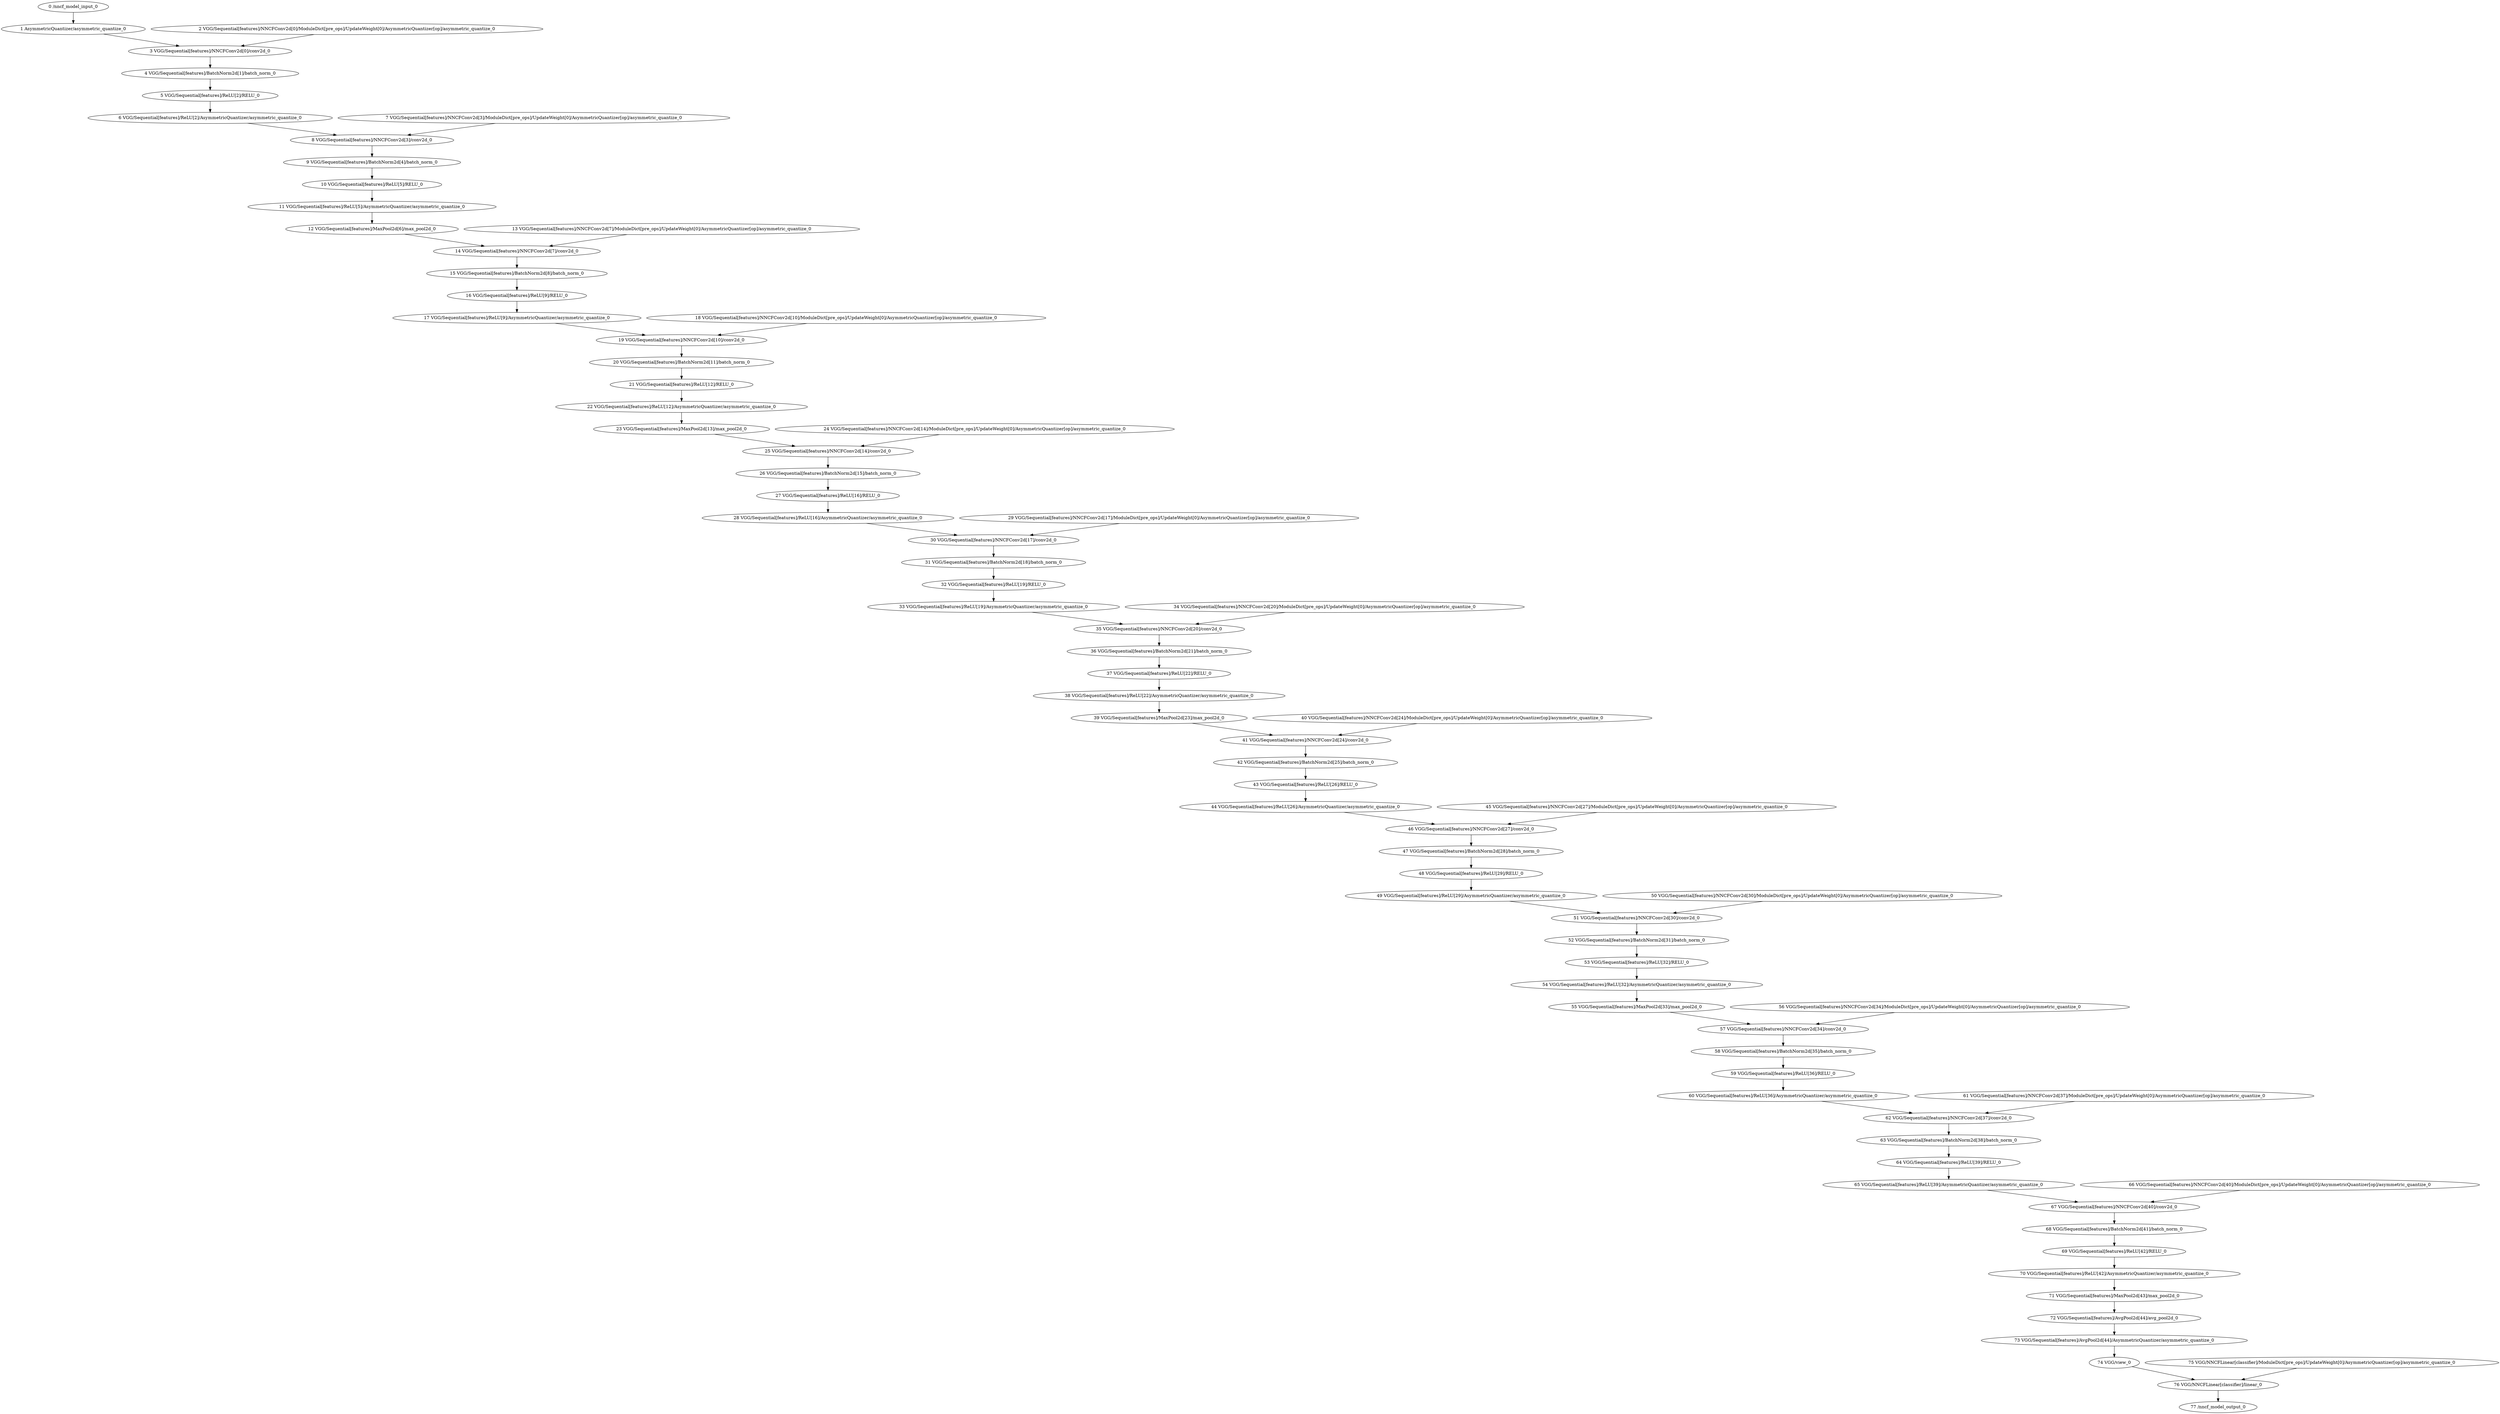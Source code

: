 strict digraph  {
"0 /nncf_model_input_0" [id=0, type=nncf_model_input];
"1 AsymmetricQuantizer/asymmetric_quantize_0" [id=1, type=asymmetric_quantize];
"2 VGG/Sequential[features]/NNCFConv2d[0]/ModuleDict[pre_ops]/UpdateWeight[0]/AsymmetricQuantizer[op]/asymmetric_quantize_0" [id=2, type=asymmetric_quantize];
"3 VGG/Sequential[features]/NNCFConv2d[0]/conv2d_0" [id=3, type=conv2d];
"4 VGG/Sequential[features]/BatchNorm2d[1]/batch_norm_0" [id=4, type=batch_norm];
"5 VGG/Sequential[features]/ReLU[2]/RELU_0" [id=5, type=RELU];
"6 VGG/Sequential[features]/ReLU[2]/AsymmetricQuantizer/asymmetric_quantize_0" [id=6, type=asymmetric_quantize];
"7 VGG/Sequential[features]/NNCFConv2d[3]/ModuleDict[pre_ops]/UpdateWeight[0]/AsymmetricQuantizer[op]/asymmetric_quantize_0" [id=7, type=asymmetric_quantize];
"8 VGG/Sequential[features]/NNCFConv2d[3]/conv2d_0" [id=8, type=conv2d];
"9 VGG/Sequential[features]/BatchNorm2d[4]/batch_norm_0" [id=9, type=batch_norm];
"10 VGG/Sequential[features]/ReLU[5]/RELU_0" [id=10, type=RELU];
"11 VGG/Sequential[features]/ReLU[5]/AsymmetricQuantizer/asymmetric_quantize_0" [id=11, type=asymmetric_quantize];
"12 VGG/Sequential[features]/MaxPool2d[6]/max_pool2d_0" [id=12, type=max_pool2d];
"13 VGG/Sequential[features]/NNCFConv2d[7]/ModuleDict[pre_ops]/UpdateWeight[0]/AsymmetricQuantizer[op]/asymmetric_quantize_0" [id=13, type=asymmetric_quantize];
"14 VGG/Sequential[features]/NNCFConv2d[7]/conv2d_0" [id=14, type=conv2d];
"15 VGG/Sequential[features]/BatchNorm2d[8]/batch_norm_0" [id=15, type=batch_norm];
"16 VGG/Sequential[features]/ReLU[9]/RELU_0" [id=16, type=RELU];
"17 VGG/Sequential[features]/ReLU[9]/AsymmetricQuantizer/asymmetric_quantize_0" [id=17, type=asymmetric_quantize];
"18 VGG/Sequential[features]/NNCFConv2d[10]/ModuleDict[pre_ops]/UpdateWeight[0]/AsymmetricQuantizer[op]/asymmetric_quantize_0" [id=18, type=asymmetric_quantize];
"19 VGG/Sequential[features]/NNCFConv2d[10]/conv2d_0" [id=19, type=conv2d];
"20 VGG/Sequential[features]/BatchNorm2d[11]/batch_norm_0" [id=20, type=batch_norm];
"21 VGG/Sequential[features]/ReLU[12]/RELU_0" [id=21, type=RELU];
"22 VGG/Sequential[features]/ReLU[12]/AsymmetricQuantizer/asymmetric_quantize_0" [id=22, type=asymmetric_quantize];
"23 VGG/Sequential[features]/MaxPool2d[13]/max_pool2d_0" [id=23, type=max_pool2d];
"24 VGG/Sequential[features]/NNCFConv2d[14]/ModuleDict[pre_ops]/UpdateWeight[0]/AsymmetricQuantizer[op]/asymmetric_quantize_0" [id=24, type=asymmetric_quantize];
"25 VGG/Sequential[features]/NNCFConv2d[14]/conv2d_0" [id=25, type=conv2d];
"26 VGG/Sequential[features]/BatchNorm2d[15]/batch_norm_0" [id=26, type=batch_norm];
"27 VGG/Sequential[features]/ReLU[16]/RELU_0" [id=27, type=RELU];
"28 VGG/Sequential[features]/ReLU[16]/AsymmetricQuantizer/asymmetric_quantize_0" [id=28, type=asymmetric_quantize];
"29 VGG/Sequential[features]/NNCFConv2d[17]/ModuleDict[pre_ops]/UpdateWeight[0]/AsymmetricQuantizer[op]/asymmetric_quantize_0" [id=29, type=asymmetric_quantize];
"30 VGG/Sequential[features]/NNCFConv2d[17]/conv2d_0" [id=30, type=conv2d];
"31 VGG/Sequential[features]/BatchNorm2d[18]/batch_norm_0" [id=31, type=batch_norm];
"32 VGG/Sequential[features]/ReLU[19]/RELU_0" [id=32, type=RELU];
"33 VGG/Sequential[features]/ReLU[19]/AsymmetricQuantizer/asymmetric_quantize_0" [id=33, type=asymmetric_quantize];
"34 VGG/Sequential[features]/NNCFConv2d[20]/ModuleDict[pre_ops]/UpdateWeight[0]/AsymmetricQuantizer[op]/asymmetric_quantize_0" [id=34, type=asymmetric_quantize];
"35 VGG/Sequential[features]/NNCFConv2d[20]/conv2d_0" [id=35, type=conv2d];
"36 VGG/Sequential[features]/BatchNorm2d[21]/batch_norm_0" [id=36, type=batch_norm];
"37 VGG/Sequential[features]/ReLU[22]/RELU_0" [id=37, type=RELU];
"38 VGG/Sequential[features]/ReLU[22]/AsymmetricQuantizer/asymmetric_quantize_0" [id=38, type=asymmetric_quantize];
"39 VGG/Sequential[features]/MaxPool2d[23]/max_pool2d_0" [id=39, type=max_pool2d];
"40 VGG/Sequential[features]/NNCFConv2d[24]/ModuleDict[pre_ops]/UpdateWeight[0]/AsymmetricQuantizer[op]/asymmetric_quantize_0" [id=40, type=asymmetric_quantize];
"41 VGG/Sequential[features]/NNCFConv2d[24]/conv2d_0" [id=41, type=conv2d];
"42 VGG/Sequential[features]/BatchNorm2d[25]/batch_norm_0" [id=42, type=batch_norm];
"43 VGG/Sequential[features]/ReLU[26]/RELU_0" [id=43, type=RELU];
"44 VGG/Sequential[features]/ReLU[26]/AsymmetricQuantizer/asymmetric_quantize_0" [id=44, type=asymmetric_quantize];
"45 VGG/Sequential[features]/NNCFConv2d[27]/ModuleDict[pre_ops]/UpdateWeight[0]/AsymmetricQuantizer[op]/asymmetric_quantize_0" [id=45, type=asymmetric_quantize];
"46 VGG/Sequential[features]/NNCFConv2d[27]/conv2d_0" [id=46, type=conv2d];
"47 VGG/Sequential[features]/BatchNorm2d[28]/batch_norm_0" [id=47, type=batch_norm];
"48 VGG/Sequential[features]/ReLU[29]/RELU_0" [id=48, type=RELU];
"49 VGG/Sequential[features]/ReLU[29]/AsymmetricQuantizer/asymmetric_quantize_0" [id=49, type=asymmetric_quantize];
"50 VGG/Sequential[features]/NNCFConv2d[30]/ModuleDict[pre_ops]/UpdateWeight[0]/AsymmetricQuantizer[op]/asymmetric_quantize_0" [id=50, type=asymmetric_quantize];
"51 VGG/Sequential[features]/NNCFConv2d[30]/conv2d_0" [id=51, type=conv2d];
"52 VGG/Sequential[features]/BatchNorm2d[31]/batch_norm_0" [id=52, type=batch_norm];
"53 VGG/Sequential[features]/ReLU[32]/RELU_0" [id=53, type=RELU];
"54 VGG/Sequential[features]/ReLU[32]/AsymmetricQuantizer/asymmetric_quantize_0" [id=54, type=asymmetric_quantize];
"55 VGG/Sequential[features]/MaxPool2d[33]/max_pool2d_0" [id=55, type=max_pool2d];
"56 VGG/Sequential[features]/NNCFConv2d[34]/ModuleDict[pre_ops]/UpdateWeight[0]/AsymmetricQuantizer[op]/asymmetric_quantize_0" [id=56, type=asymmetric_quantize];
"57 VGG/Sequential[features]/NNCFConv2d[34]/conv2d_0" [id=57, type=conv2d];
"58 VGG/Sequential[features]/BatchNorm2d[35]/batch_norm_0" [id=58, type=batch_norm];
"59 VGG/Sequential[features]/ReLU[36]/RELU_0" [id=59, type=RELU];
"60 VGG/Sequential[features]/ReLU[36]/AsymmetricQuantizer/asymmetric_quantize_0" [id=60, type=asymmetric_quantize];
"61 VGG/Sequential[features]/NNCFConv2d[37]/ModuleDict[pre_ops]/UpdateWeight[0]/AsymmetricQuantizer[op]/asymmetric_quantize_0" [id=61, type=asymmetric_quantize];
"62 VGG/Sequential[features]/NNCFConv2d[37]/conv2d_0" [id=62, type=conv2d];
"63 VGG/Sequential[features]/BatchNorm2d[38]/batch_norm_0" [id=63, type=batch_norm];
"64 VGG/Sequential[features]/ReLU[39]/RELU_0" [id=64, type=RELU];
"65 VGG/Sequential[features]/ReLU[39]/AsymmetricQuantizer/asymmetric_quantize_0" [id=65, type=asymmetric_quantize];
"66 VGG/Sequential[features]/NNCFConv2d[40]/ModuleDict[pre_ops]/UpdateWeight[0]/AsymmetricQuantizer[op]/asymmetric_quantize_0" [id=66, type=asymmetric_quantize];
"67 VGG/Sequential[features]/NNCFConv2d[40]/conv2d_0" [id=67, type=conv2d];
"68 VGG/Sequential[features]/BatchNorm2d[41]/batch_norm_0" [id=68, type=batch_norm];
"69 VGG/Sequential[features]/ReLU[42]/RELU_0" [id=69, type=RELU];
"70 VGG/Sequential[features]/ReLU[42]/AsymmetricQuantizer/asymmetric_quantize_0" [id=70, type=asymmetric_quantize];
"71 VGG/Sequential[features]/MaxPool2d[43]/max_pool2d_0" [id=71, type=max_pool2d];
"72 VGG/Sequential[features]/AvgPool2d[44]/avg_pool2d_0" [id=72, type=avg_pool2d];
"73 VGG/Sequential[features]/AvgPool2d[44]/AsymmetricQuantizer/asymmetric_quantize_0" [id=73, type=asymmetric_quantize];
"74 VGG/view_0" [id=74, type=view];
"75 VGG/NNCFLinear[classifier]/ModuleDict[pre_ops]/UpdateWeight[0]/AsymmetricQuantizer[op]/asymmetric_quantize_0" [id=75, type=asymmetric_quantize];
"76 VGG/NNCFLinear[classifier]/linear_0" [id=76, type=linear];
"77 /nncf_model_output_0" [id=77, type=nncf_model_output];
"0 /nncf_model_input_0" -> "1 AsymmetricQuantizer/asymmetric_quantize_0";
"1 AsymmetricQuantizer/asymmetric_quantize_0" -> "3 VGG/Sequential[features]/NNCFConv2d[0]/conv2d_0";
"2 VGG/Sequential[features]/NNCFConv2d[0]/ModuleDict[pre_ops]/UpdateWeight[0]/AsymmetricQuantizer[op]/asymmetric_quantize_0" -> "3 VGG/Sequential[features]/NNCFConv2d[0]/conv2d_0";
"3 VGG/Sequential[features]/NNCFConv2d[0]/conv2d_0" -> "4 VGG/Sequential[features]/BatchNorm2d[1]/batch_norm_0";
"4 VGG/Sequential[features]/BatchNorm2d[1]/batch_norm_0" -> "5 VGG/Sequential[features]/ReLU[2]/RELU_0";
"5 VGG/Sequential[features]/ReLU[2]/RELU_0" -> "6 VGG/Sequential[features]/ReLU[2]/AsymmetricQuantizer/asymmetric_quantize_0";
"6 VGG/Sequential[features]/ReLU[2]/AsymmetricQuantizer/asymmetric_quantize_0" -> "8 VGG/Sequential[features]/NNCFConv2d[3]/conv2d_0";
"7 VGG/Sequential[features]/NNCFConv2d[3]/ModuleDict[pre_ops]/UpdateWeight[0]/AsymmetricQuantizer[op]/asymmetric_quantize_0" -> "8 VGG/Sequential[features]/NNCFConv2d[3]/conv2d_0";
"8 VGG/Sequential[features]/NNCFConv2d[3]/conv2d_0" -> "9 VGG/Sequential[features]/BatchNorm2d[4]/batch_norm_0";
"9 VGG/Sequential[features]/BatchNorm2d[4]/batch_norm_0" -> "10 VGG/Sequential[features]/ReLU[5]/RELU_0";
"10 VGG/Sequential[features]/ReLU[5]/RELU_0" -> "11 VGG/Sequential[features]/ReLU[5]/AsymmetricQuantizer/asymmetric_quantize_0";
"11 VGG/Sequential[features]/ReLU[5]/AsymmetricQuantizer/asymmetric_quantize_0" -> "12 VGG/Sequential[features]/MaxPool2d[6]/max_pool2d_0";
"12 VGG/Sequential[features]/MaxPool2d[6]/max_pool2d_0" -> "14 VGG/Sequential[features]/NNCFConv2d[7]/conv2d_0";
"13 VGG/Sequential[features]/NNCFConv2d[7]/ModuleDict[pre_ops]/UpdateWeight[0]/AsymmetricQuantizer[op]/asymmetric_quantize_0" -> "14 VGG/Sequential[features]/NNCFConv2d[7]/conv2d_0";
"14 VGG/Sequential[features]/NNCFConv2d[7]/conv2d_0" -> "15 VGG/Sequential[features]/BatchNorm2d[8]/batch_norm_0";
"15 VGG/Sequential[features]/BatchNorm2d[8]/batch_norm_0" -> "16 VGG/Sequential[features]/ReLU[9]/RELU_0";
"16 VGG/Sequential[features]/ReLU[9]/RELU_0" -> "17 VGG/Sequential[features]/ReLU[9]/AsymmetricQuantizer/asymmetric_quantize_0";
"17 VGG/Sequential[features]/ReLU[9]/AsymmetricQuantizer/asymmetric_quantize_0" -> "19 VGG/Sequential[features]/NNCFConv2d[10]/conv2d_0";
"18 VGG/Sequential[features]/NNCFConv2d[10]/ModuleDict[pre_ops]/UpdateWeight[0]/AsymmetricQuantizer[op]/asymmetric_quantize_0" -> "19 VGG/Sequential[features]/NNCFConv2d[10]/conv2d_0";
"19 VGG/Sequential[features]/NNCFConv2d[10]/conv2d_0" -> "20 VGG/Sequential[features]/BatchNorm2d[11]/batch_norm_0";
"20 VGG/Sequential[features]/BatchNorm2d[11]/batch_norm_0" -> "21 VGG/Sequential[features]/ReLU[12]/RELU_0";
"21 VGG/Sequential[features]/ReLU[12]/RELU_0" -> "22 VGG/Sequential[features]/ReLU[12]/AsymmetricQuantizer/asymmetric_quantize_0";
"22 VGG/Sequential[features]/ReLU[12]/AsymmetricQuantizer/asymmetric_quantize_0" -> "23 VGG/Sequential[features]/MaxPool2d[13]/max_pool2d_0";
"23 VGG/Sequential[features]/MaxPool2d[13]/max_pool2d_0" -> "25 VGG/Sequential[features]/NNCFConv2d[14]/conv2d_0";
"24 VGG/Sequential[features]/NNCFConv2d[14]/ModuleDict[pre_ops]/UpdateWeight[0]/AsymmetricQuantizer[op]/asymmetric_quantize_0" -> "25 VGG/Sequential[features]/NNCFConv2d[14]/conv2d_0";
"25 VGG/Sequential[features]/NNCFConv2d[14]/conv2d_0" -> "26 VGG/Sequential[features]/BatchNorm2d[15]/batch_norm_0";
"26 VGG/Sequential[features]/BatchNorm2d[15]/batch_norm_0" -> "27 VGG/Sequential[features]/ReLU[16]/RELU_0";
"27 VGG/Sequential[features]/ReLU[16]/RELU_0" -> "28 VGG/Sequential[features]/ReLU[16]/AsymmetricQuantizer/asymmetric_quantize_0";
"28 VGG/Sequential[features]/ReLU[16]/AsymmetricQuantizer/asymmetric_quantize_0" -> "30 VGG/Sequential[features]/NNCFConv2d[17]/conv2d_0";
"29 VGG/Sequential[features]/NNCFConv2d[17]/ModuleDict[pre_ops]/UpdateWeight[0]/AsymmetricQuantizer[op]/asymmetric_quantize_0" -> "30 VGG/Sequential[features]/NNCFConv2d[17]/conv2d_0";
"30 VGG/Sequential[features]/NNCFConv2d[17]/conv2d_0" -> "31 VGG/Sequential[features]/BatchNorm2d[18]/batch_norm_0";
"31 VGG/Sequential[features]/BatchNorm2d[18]/batch_norm_0" -> "32 VGG/Sequential[features]/ReLU[19]/RELU_0";
"32 VGG/Sequential[features]/ReLU[19]/RELU_0" -> "33 VGG/Sequential[features]/ReLU[19]/AsymmetricQuantizer/asymmetric_quantize_0";
"33 VGG/Sequential[features]/ReLU[19]/AsymmetricQuantizer/asymmetric_quantize_0" -> "35 VGG/Sequential[features]/NNCFConv2d[20]/conv2d_0";
"34 VGG/Sequential[features]/NNCFConv2d[20]/ModuleDict[pre_ops]/UpdateWeight[0]/AsymmetricQuantizer[op]/asymmetric_quantize_0" -> "35 VGG/Sequential[features]/NNCFConv2d[20]/conv2d_0";
"35 VGG/Sequential[features]/NNCFConv2d[20]/conv2d_0" -> "36 VGG/Sequential[features]/BatchNorm2d[21]/batch_norm_0";
"36 VGG/Sequential[features]/BatchNorm2d[21]/batch_norm_0" -> "37 VGG/Sequential[features]/ReLU[22]/RELU_0";
"37 VGG/Sequential[features]/ReLU[22]/RELU_0" -> "38 VGG/Sequential[features]/ReLU[22]/AsymmetricQuantizer/asymmetric_quantize_0";
"38 VGG/Sequential[features]/ReLU[22]/AsymmetricQuantizer/asymmetric_quantize_0" -> "39 VGG/Sequential[features]/MaxPool2d[23]/max_pool2d_0";
"39 VGG/Sequential[features]/MaxPool2d[23]/max_pool2d_0" -> "41 VGG/Sequential[features]/NNCFConv2d[24]/conv2d_0";
"40 VGG/Sequential[features]/NNCFConv2d[24]/ModuleDict[pre_ops]/UpdateWeight[0]/AsymmetricQuantizer[op]/asymmetric_quantize_0" -> "41 VGG/Sequential[features]/NNCFConv2d[24]/conv2d_0";
"41 VGG/Sequential[features]/NNCFConv2d[24]/conv2d_0" -> "42 VGG/Sequential[features]/BatchNorm2d[25]/batch_norm_0";
"42 VGG/Sequential[features]/BatchNorm2d[25]/batch_norm_0" -> "43 VGG/Sequential[features]/ReLU[26]/RELU_0";
"43 VGG/Sequential[features]/ReLU[26]/RELU_0" -> "44 VGG/Sequential[features]/ReLU[26]/AsymmetricQuantizer/asymmetric_quantize_0";
"44 VGG/Sequential[features]/ReLU[26]/AsymmetricQuantizer/asymmetric_quantize_0" -> "46 VGG/Sequential[features]/NNCFConv2d[27]/conv2d_0";
"45 VGG/Sequential[features]/NNCFConv2d[27]/ModuleDict[pre_ops]/UpdateWeight[0]/AsymmetricQuantizer[op]/asymmetric_quantize_0" -> "46 VGG/Sequential[features]/NNCFConv2d[27]/conv2d_0";
"46 VGG/Sequential[features]/NNCFConv2d[27]/conv2d_0" -> "47 VGG/Sequential[features]/BatchNorm2d[28]/batch_norm_0";
"47 VGG/Sequential[features]/BatchNorm2d[28]/batch_norm_0" -> "48 VGG/Sequential[features]/ReLU[29]/RELU_0";
"48 VGG/Sequential[features]/ReLU[29]/RELU_0" -> "49 VGG/Sequential[features]/ReLU[29]/AsymmetricQuantizer/asymmetric_quantize_0";
"49 VGG/Sequential[features]/ReLU[29]/AsymmetricQuantizer/asymmetric_quantize_0" -> "51 VGG/Sequential[features]/NNCFConv2d[30]/conv2d_0";
"50 VGG/Sequential[features]/NNCFConv2d[30]/ModuleDict[pre_ops]/UpdateWeight[0]/AsymmetricQuantizer[op]/asymmetric_quantize_0" -> "51 VGG/Sequential[features]/NNCFConv2d[30]/conv2d_0";
"51 VGG/Sequential[features]/NNCFConv2d[30]/conv2d_0" -> "52 VGG/Sequential[features]/BatchNorm2d[31]/batch_norm_0";
"52 VGG/Sequential[features]/BatchNorm2d[31]/batch_norm_0" -> "53 VGG/Sequential[features]/ReLU[32]/RELU_0";
"53 VGG/Sequential[features]/ReLU[32]/RELU_0" -> "54 VGG/Sequential[features]/ReLU[32]/AsymmetricQuantizer/asymmetric_quantize_0";
"54 VGG/Sequential[features]/ReLU[32]/AsymmetricQuantizer/asymmetric_quantize_0" -> "55 VGG/Sequential[features]/MaxPool2d[33]/max_pool2d_0";
"55 VGG/Sequential[features]/MaxPool2d[33]/max_pool2d_0" -> "57 VGG/Sequential[features]/NNCFConv2d[34]/conv2d_0";
"56 VGG/Sequential[features]/NNCFConv2d[34]/ModuleDict[pre_ops]/UpdateWeight[0]/AsymmetricQuantizer[op]/asymmetric_quantize_0" -> "57 VGG/Sequential[features]/NNCFConv2d[34]/conv2d_0";
"57 VGG/Sequential[features]/NNCFConv2d[34]/conv2d_0" -> "58 VGG/Sequential[features]/BatchNorm2d[35]/batch_norm_0";
"58 VGG/Sequential[features]/BatchNorm2d[35]/batch_norm_0" -> "59 VGG/Sequential[features]/ReLU[36]/RELU_0";
"59 VGG/Sequential[features]/ReLU[36]/RELU_0" -> "60 VGG/Sequential[features]/ReLU[36]/AsymmetricQuantizer/asymmetric_quantize_0";
"60 VGG/Sequential[features]/ReLU[36]/AsymmetricQuantizer/asymmetric_quantize_0" -> "62 VGG/Sequential[features]/NNCFConv2d[37]/conv2d_0";
"61 VGG/Sequential[features]/NNCFConv2d[37]/ModuleDict[pre_ops]/UpdateWeight[0]/AsymmetricQuantizer[op]/asymmetric_quantize_0" -> "62 VGG/Sequential[features]/NNCFConv2d[37]/conv2d_0";
"62 VGG/Sequential[features]/NNCFConv2d[37]/conv2d_0" -> "63 VGG/Sequential[features]/BatchNorm2d[38]/batch_norm_0";
"63 VGG/Sequential[features]/BatchNorm2d[38]/batch_norm_0" -> "64 VGG/Sequential[features]/ReLU[39]/RELU_0";
"64 VGG/Sequential[features]/ReLU[39]/RELU_0" -> "65 VGG/Sequential[features]/ReLU[39]/AsymmetricQuantizer/asymmetric_quantize_0";
"65 VGG/Sequential[features]/ReLU[39]/AsymmetricQuantizer/asymmetric_quantize_0" -> "67 VGG/Sequential[features]/NNCFConv2d[40]/conv2d_0";
"66 VGG/Sequential[features]/NNCFConv2d[40]/ModuleDict[pre_ops]/UpdateWeight[0]/AsymmetricQuantizer[op]/asymmetric_quantize_0" -> "67 VGG/Sequential[features]/NNCFConv2d[40]/conv2d_0";
"67 VGG/Sequential[features]/NNCFConv2d[40]/conv2d_0" -> "68 VGG/Sequential[features]/BatchNorm2d[41]/batch_norm_0";
"68 VGG/Sequential[features]/BatchNorm2d[41]/batch_norm_0" -> "69 VGG/Sequential[features]/ReLU[42]/RELU_0";
"69 VGG/Sequential[features]/ReLU[42]/RELU_0" -> "70 VGG/Sequential[features]/ReLU[42]/AsymmetricQuantizer/asymmetric_quantize_0";
"70 VGG/Sequential[features]/ReLU[42]/AsymmetricQuantizer/asymmetric_quantize_0" -> "71 VGG/Sequential[features]/MaxPool2d[43]/max_pool2d_0";
"71 VGG/Sequential[features]/MaxPool2d[43]/max_pool2d_0" -> "72 VGG/Sequential[features]/AvgPool2d[44]/avg_pool2d_0";
"72 VGG/Sequential[features]/AvgPool2d[44]/avg_pool2d_0" -> "73 VGG/Sequential[features]/AvgPool2d[44]/AsymmetricQuantizer/asymmetric_quantize_0";
"73 VGG/Sequential[features]/AvgPool2d[44]/AsymmetricQuantizer/asymmetric_quantize_0" -> "74 VGG/view_0";
"74 VGG/view_0" -> "76 VGG/NNCFLinear[classifier]/linear_0";
"75 VGG/NNCFLinear[classifier]/ModuleDict[pre_ops]/UpdateWeight[0]/AsymmetricQuantizer[op]/asymmetric_quantize_0" -> "76 VGG/NNCFLinear[classifier]/linear_0";
"76 VGG/NNCFLinear[classifier]/linear_0" -> "77 /nncf_model_output_0";
}
